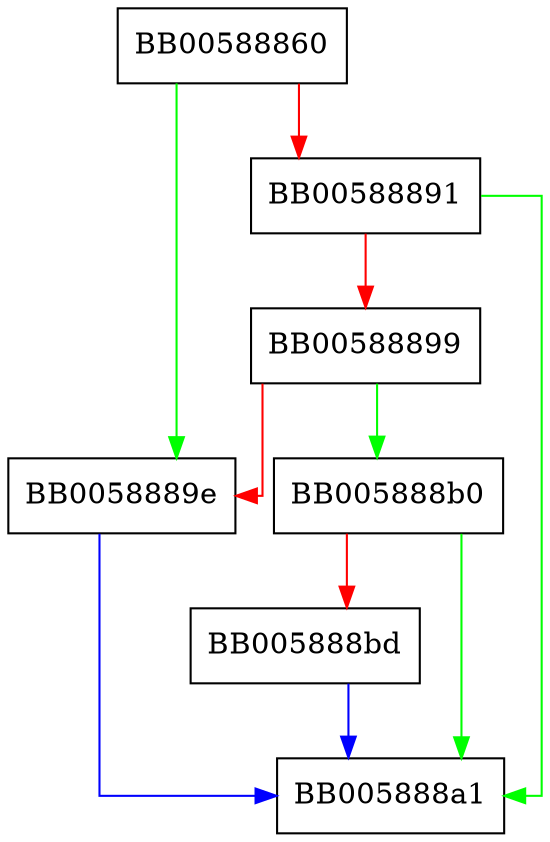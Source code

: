 digraph ossl_ec_key_simple_priv2oct {
  node [shape="box"];
  graph [splines=ortho];
  BB00588860 -> BB0058889e [color="green"];
  BB00588860 -> BB00588891 [color="red"];
  BB00588891 -> BB005888a1 [color="green"];
  BB00588891 -> BB00588899 [color="red"];
  BB00588899 -> BB005888b0 [color="green"];
  BB00588899 -> BB0058889e [color="red"];
  BB0058889e -> BB005888a1 [color="blue"];
  BB005888b0 -> BB005888a1 [color="green"];
  BB005888b0 -> BB005888bd [color="red"];
  BB005888bd -> BB005888a1 [color="blue"];
}